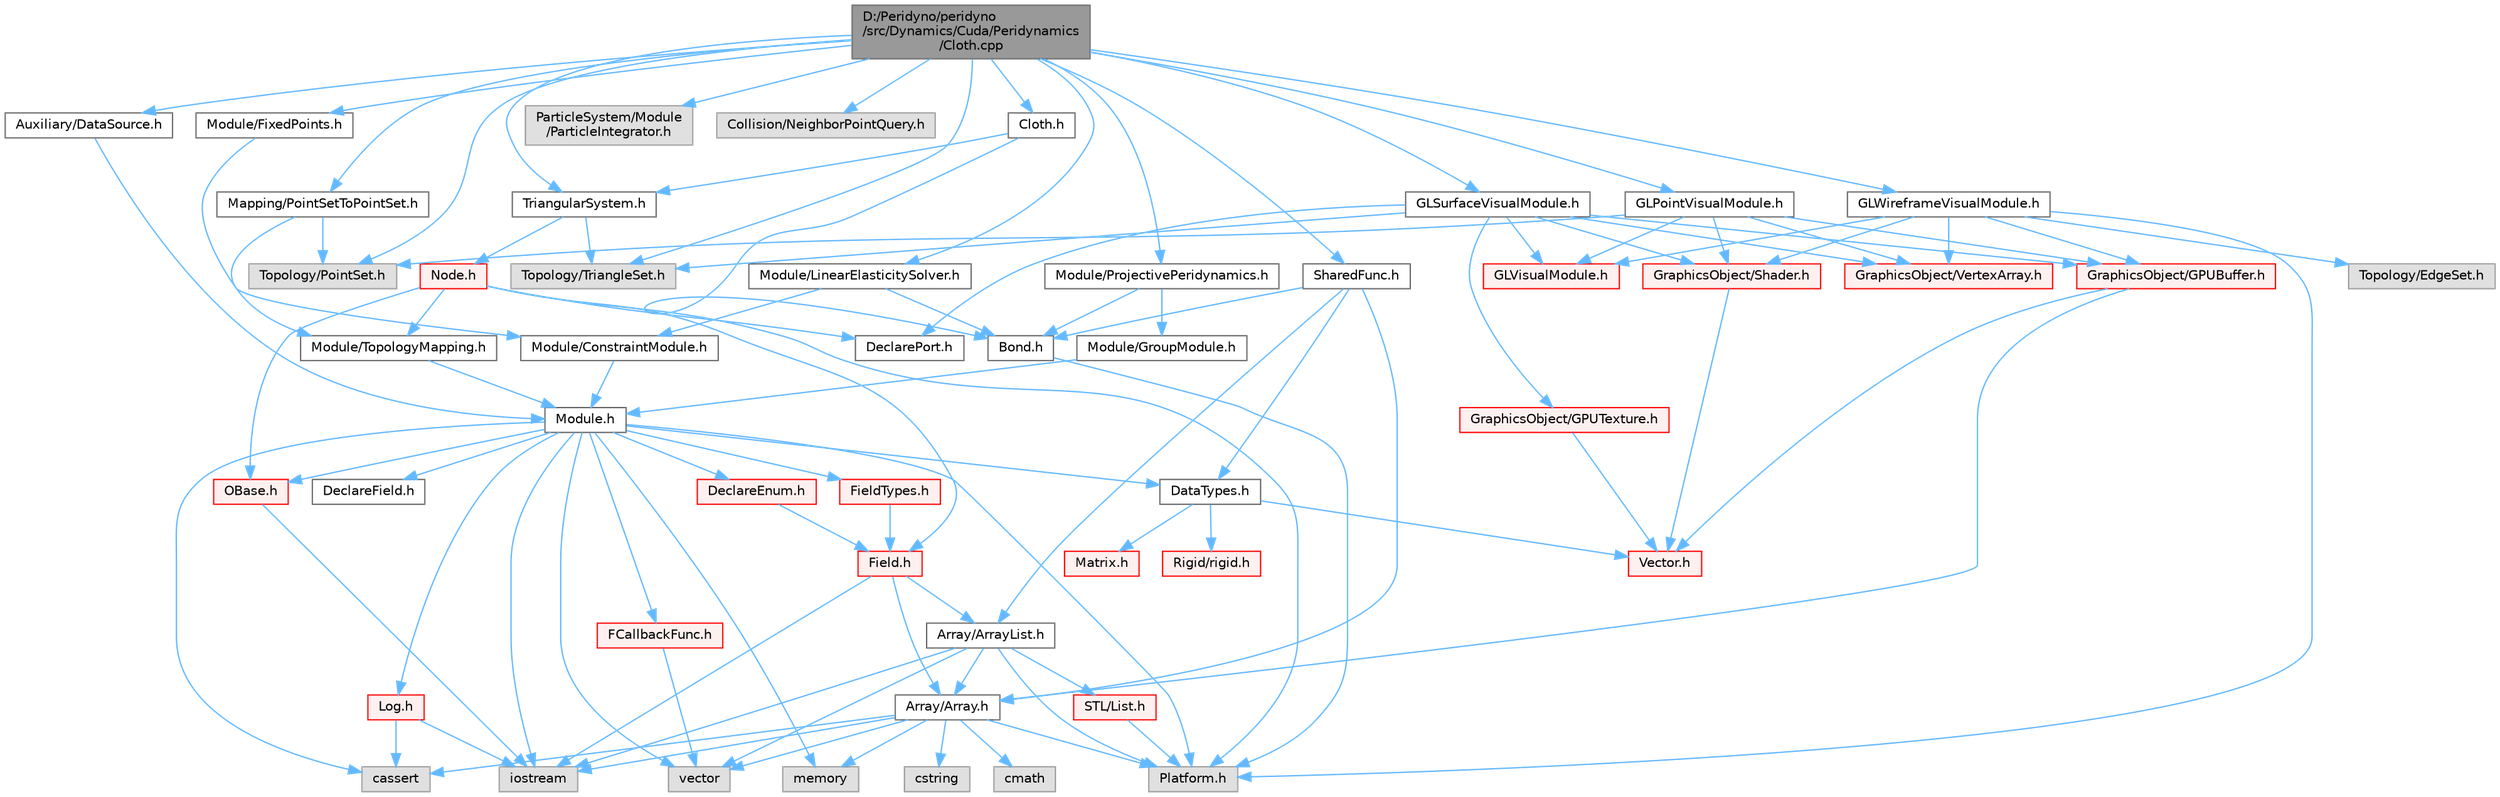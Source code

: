 digraph "D:/Peridyno/peridyno/src/Dynamics/Cuda/Peridynamics/Cloth.cpp"
{
 // LATEX_PDF_SIZE
  bgcolor="transparent";
  edge [fontname=Helvetica,fontsize=10,labelfontname=Helvetica,labelfontsize=10];
  node [fontname=Helvetica,fontsize=10,shape=box,height=0.2,width=0.4];
  Node1 [id="Node000001",label="D:/Peridyno/peridyno\l/src/Dynamics/Cuda/Peridynamics\l/Cloth.cpp",height=0.2,width=0.4,color="gray40", fillcolor="grey60", style="filled", fontcolor="black",tooltip=" "];
  Node1 -> Node2 [id="edge1_Node000001_Node000002",color="steelblue1",style="solid",tooltip=" "];
  Node2 [id="Node000002",label="Cloth.h",height=0.2,width=0.4,color="grey40", fillcolor="white", style="filled",URL="$_cloth_8h.html",tooltip=" "];
  Node2 -> Node3 [id="edge2_Node000002_Node000003",color="steelblue1",style="solid",tooltip=" "];
  Node3 [id="Node000003",label="TriangularSystem.h",height=0.2,width=0.4,color="grey40", fillcolor="white", style="filled",URL="$_triangular_system_8h.html",tooltip=" "];
  Node3 -> Node4 [id="edge3_Node000003_Node000004",color="steelblue1",style="solid",tooltip=" "];
  Node4 [id="Node000004",label="Node.h",height=0.2,width=0.4,color="red", fillcolor="#FFF0F0", style="filled",URL="$_node_8h.html",tooltip=" "];
  Node4 -> Node5 [id="edge4_Node000004_Node000005",color="steelblue1",style="solid",tooltip=" "];
  Node5 [id="Node000005",label="OBase.h",height=0.2,width=0.4,color="red", fillcolor="#FFF0F0", style="filled",URL="$_o_base_8h.html",tooltip=" "];
  Node5 -> Node6 [id="edge5_Node000005_Node000006",color="steelblue1",style="solid",tooltip=" "];
  Node6 [id="Node000006",label="iostream",height=0.2,width=0.4,color="grey60", fillcolor="#E0E0E0", style="filled",tooltip=" "];
  Node4 -> Node17 [id="edge6_Node000004_Node000017",color="steelblue1",style="solid",tooltip=" "];
  Node17 [id="Node000017",label="Field.h",height=0.2,width=0.4,color="red", fillcolor="#FFF0F0", style="filled",URL="$_field_8h.html",tooltip=" "];
  Node17 -> Node6 [id="edge7_Node000017_Node000006",color="steelblue1",style="solid",tooltip=" "];
  Node17 -> Node20 [id="edge8_Node000017_Node000020",color="steelblue1",style="solid",tooltip=" "];
  Node20 [id="Node000020",label="Array/Array.h",height=0.2,width=0.4,color="grey40", fillcolor="white", style="filled",URL="$_array_8h.html",tooltip=" "];
  Node20 -> Node8 [id="edge9_Node000020_Node000008",color="steelblue1",style="solid",tooltip=" "];
  Node8 [id="Node000008",label="Platform.h",height=0.2,width=0.4,color="grey60", fillcolor="#E0E0E0", style="filled",tooltip=" "];
  Node20 -> Node21 [id="edge10_Node000020_Node000021",color="steelblue1",style="solid",tooltip=" "];
  Node21 [id="Node000021",label="cassert",height=0.2,width=0.4,color="grey60", fillcolor="#E0E0E0", style="filled",tooltip=" "];
  Node20 -> Node22 [id="edge11_Node000020_Node000022",color="steelblue1",style="solid",tooltip=" "];
  Node22 [id="Node000022",label="vector",height=0.2,width=0.4,color="grey60", fillcolor="#E0E0E0", style="filled",tooltip=" "];
  Node20 -> Node6 [id="edge12_Node000020_Node000006",color="steelblue1",style="solid",tooltip=" "];
  Node20 -> Node23 [id="edge13_Node000020_Node000023",color="steelblue1",style="solid",tooltip=" "];
  Node23 [id="Node000023",label="cstring",height=0.2,width=0.4,color="grey60", fillcolor="#E0E0E0", style="filled",tooltip=" "];
  Node20 -> Node24 [id="edge14_Node000020_Node000024",color="steelblue1",style="solid",tooltip=" "];
  Node24 [id="Node000024",label="memory",height=0.2,width=0.4,color="grey60", fillcolor="#E0E0E0", style="filled",tooltip=" "];
  Node20 -> Node25 [id="edge15_Node000020_Node000025",color="steelblue1",style="solid",tooltip=" "];
  Node25 [id="Node000025",label="cmath",height=0.2,width=0.4,color="grey60", fillcolor="#E0E0E0", style="filled",tooltip=" "];
  Node17 -> Node28 [id="edge16_Node000017_Node000028",color="steelblue1",style="solid",tooltip=" "];
  Node28 [id="Node000028",label="Array/ArrayList.h",height=0.2,width=0.4,color="grey40", fillcolor="white", style="filled",URL="$_array_list_8h.html",tooltip=" "];
  Node28 -> Node22 [id="edge17_Node000028_Node000022",color="steelblue1",style="solid",tooltip=" "];
  Node28 -> Node6 [id="edge18_Node000028_Node000006",color="steelblue1",style="solid",tooltip=" "];
  Node28 -> Node8 [id="edge19_Node000028_Node000008",color="steelblue1",style="solid",tooltip=" "];
  Node28 -> Node29 [id="edge20_Node000028_Node000029",color="steelblue1",style="solid",tooltip=" "];
  Node29 [id="Node000029",label="STL/List.h",height=0.2,width=0.4,color="red", fillcolor="#FFF0F0", style="filled",URL="$_list_8h.html",tooltip=" "];
  Node29 -> Node8 [id="edge21_Node000029_Node000008",color="steelblue1",style="solid",tooltip=" "];
  Node28 -> Node20 [id="edge22_Node000028_Node000020",color="steelblue1",style="solid",tooltip=" "];
  Node4 -> Node8 [id="edge23_Node000004_Node000008",color="steelblue1",style="solid",tooltip=" "];
  Node4 -> Node70 [id="edge24_Node000004_Node000070",color="steelblue1",style="solid",tooltip=" "];
  Node70 [id="Node000070",label="DeclarePort.h",height=0.2,width=0.4,color="grey40", fillcolor="white", style="filled",URL="$_declare_port_8h.html",tooltip=" "];
  Node4 -> Node93 [id="edge25_Node000004_Node000093",color="steelblue1",style="solid",tooltip=" "];
  Node93 [id="Node000093",label="Module/TopologyMapping.h",height=0.2,width=0.4,color="grey40", fillcolor="white", style="filled",URL="$_topology_mapping_8h.html",tooltip=" "];
  Node93 -> Node73 [id="edge26_Node000093_Node000073",color="steelblue1",style="solid",tooltip=" "];
  Node73 [id="Node000073",label="Module.h",height=0.2,width=0.4,color="grey40", fillcolor="white", style="filled",URL="$_module_8h.html",tooltip=" "];
  Node73 -> Node8 [id="edge27_Node000073_Node000008",color="steelblue1",style="solid",tooltip=" "];
  Node73 -> Node24 [id="edge28_Node000073_Node000024",color="steelblue1",style="solid",tooltip=" "];
  Node73 -> Node22 [id="edge29_Node000073_Node000022",color="steelblue1",style="solid",tooltip=" "];
  Node73 -> Node21 [id="edge30_Node000073_Node000021",color="steelblue1",style="solid",tooltip=" "];
  Node73 -> Node6 [id="edge31_Node000073_Node000006",color="steelblue1",style="solid",tooltip=" "];
  Node73 -> Node5 [id="edge32_Node000073_Node000005",color="steelblue1",style="solid",tooltip=" "];
  Node73 -> Node74 [id="edge33_Node000073_Node000074",color="steelblue1",style="solid",tooltip=" "];
  Node74 [id="Node000074",label="Log.h",height=0.2,width=0.4,color="red", fillcolor="#FFF0F0", style="filled",URL="$_log_8h.html",tooltip=" "];
  Node74 -> Node6 [id="edge34_Node000074_Node000006",color="steelblue1",style="solid",tooltip=" "];
  Node74 -> Node21 [id="edge35_Node000074_Node000021",color="steelblue1",style="solid",tooltip=" "];
  Node73 -> Node83 [id="edge36_Node000073_Node000083",color="steelblue1",style="solid",tooltip=" "];
  Node83 [id="Node000083",label="DataTypes.h",height=0.2,width=0.4,color="grey40", fillcolor="white", style="filled",URL="$_data_types_8h.html",tooltip=" "];
  Node83 -> Node33 [id="edge37_Node000083_Node000033",color="steelblue1",style="solid",tooltip=" "];
  Node33 [id="Node000033",label="Vector.h",height=0.2,width=0.4,color="red", fillcolor="#FFF0F0", style="filled",URL="$_vector_8h.html",tooltip=" "];
  Node83 -> Node51 [id="edge38_Node000083_Node000051",color="steelblue1",style="solid",tooltip=" "];
  Node51 [id="Node000051",label="Matrix.h",height=0.2,width=0.4,color="red", fillcolor="#FFF0F0", style="filled",URL="$_matrix_8h.html",tooltip=" "];
  Node83 -> Node84 [id="edge39_Node000083_Node000084",color="steelblue1",style="solid",tooltip=" "];
  Node84 [id="Node000084",label="Rigid/rigid.h",height=0.2,width=0.4,color="red", fillcolor="#FFF0F0", style="filled",URL="$rigid_8h.html",tooltip=" "];
  Node73 -> Node88 [id="edge40_Node000073_Node000088",color="steelblue1",style="solid",tooltip=" "];
  Node88 [id="Node000088",label="DeclareEnum.h",height=0.2,width=0.4,color="red", fillcolor="#FFF0F0", style="filled",URL="$_declare_enum_8h.html",tooltip=" "];
  Node88 -> Node17 [id="edge41_Node000088_Node000017",color="steelblue1",style="solid",tooltip=" "];
  Node73 -> Node89 [id="edge42_Node000073_Node000089",color="steelblue1",style="solid",tooltip=" "];
  Node89 [id="Node000089",label="DeclareField.h",height=0.2,width=0.4,color="grey40", fillcolor="white", style="filled",URL="$_declare_field_8h.html",tooltip=" "];
  Node73 -> Node90 [id="edge43_Node000073_Node000090",color="steelblue1",style="solid",tooltip=" "];
  Node90 [id="Node000090",label="FCallbackFunc.h",height=0.2,width=0.4,color="red", fillcolor="#FFF0F0", style="filled",URL="$_f_callback_func_8h.html",tooltip=" "];
  Node90 -> Node22 [id="edge44_Node000090_Node000022",color="steelblue1",style="solid",tooltip=" "];
  Node73 -> Node91 [id="edge45_Node000073_Node000091",color="steelblue1",style="solid",tooltip=" "];
  Node91 [id="Node000091",label="FieldTypes.h",height=0.2,width=0.4,color="red", fillcolor="#FFF0F0", style="filled",URL="$_field_types_8h.html",tooltip=" "];
  Node91 -> Node17 [id="edge46_Node000091_Node000017",color="steelblue1",style="solid",tooltip=" "];
  Node3 -> Node97 [id="edge47_Node000003_Node000097",color="steelblue1",style="solid",tooltip=" "];
  Node97 [id="Node000097",label="Topology/TriangleSet.h",height=0.2,width=0.4,color="grey60", fillcolor="#E0E0E0", style="filled",tooltip=" "];
  Node2 -> Node98 [id="edge48_Node000002_Node000098",color="steelblue1",style="solid",tooltip=" "];
  Node98 [id="Node000098",label="Bond.h",height=0.2,width=0.4,color="grey40", fillcolor="white", style="filled",URL="$_bond_8h.html",tooltip=" "];
  Node98 -> Node8 [id="edge49_Node000098_Node000008",color="steelblue1",style="solid",tooltip=" "];
  Node1 -> Node97 [id="edge50_Node000001_Node000097",color="steelblue1",style="solid",tooltip=" "];
  Node1 -> Node99 [id="edge51_Node000001_Node000099",color="steelblue1",style="solid",tooltip=" "];
  Node99 [id="Node000099",label="Topology/PointSet.h",height=0.2,width=0.4,color="grey60", fillcolor="#E0E0E0", style="filled",tooltip=" "];
  Node1 -> Node100 [id="edge52_Node000001_Node000100",color="steelblue1",style="solid",tooltip=" "];
  Node100 [id="Node000100",label="Mapping/PointSetToPointSet.h",height=0.2,width=0.4,color="grey40", fillcolor="white", style="filled",URL="$_point_set_to_point_set_8h.html",tooltip=" "];
  Node100 -> Node93 [id="edge53_Node000100_Node000093",color="steelblue1",style="solid",tooltip=" "];
  Node100 -> Node99 [id="edge54_Node000100_Node000099",color="steelblue1",style="solid",tooltip=" "];
  Node1 -> Node101 [id="edge55_Node000001_Node000101",color="steelblue1",style="solid",tooltip=" "];
  Node101 [id="Node000101",label="ParticleSystem/Module\l/ParticleIntegrator.h",height=0.2,width=0.4,color="grey60", fillcolor="#E0E0E0", style="filled",tooltip=" "];
  Node1 -> Node102 [id="edge56_Node000001_Node000102",color="steelblue1",style="solid",tooltip=" "];
  Node102 [id="Node000102",label="Collision/NeighborPointQuery.h",height=0.2,width=0.4,color="grey60", fillcolor="#E0E0E0", style="filled",tooltip=" "];
  Node1 -> Node103 [id="edge57_Node000001_Node000103",color="steelblue1",style="solid",tooltip=" "];
  Node103 [id="Node000103",label="Module/LinearElasticitySolver.h",height=0.2,width=0.4,color="grey40", fillcolor="white", style="filled",URL="$_linear_elasticity_solver_8h.html",tooltip=" "];
  Node103 -> Node104 [id="edge58_Node000103_Node000104",color="steelblue1",style="solid",tooltip=" "];
  Node104 [id="Node000104",label="Module/ConstraintModule.h",height=0.2,width=0.4,color="grey40", fillcolor="white", style="filled",URL="$_constraint_module_8h.html",tooltip=" "];
  Node104 -> Node73 [id="edge59_Node000104_Node000073",color="steelblue1",style="solid",tooltip=" "];
  Node103 -> Node98 [id="edge60_Node000103_Node000098",color="steelblue1",style="solid",tooltip=" "];
  Node1 -> Node105 [id="edge61_Node000001_Node000105",color="steelblue1",style="solid",tooltip=" "];
  Node105 [id="Node000105",label="Module/ProjectivePeridynamics.h",height=0.2,width=0.4,color="grey40", fillcolor="white", style="filled",URL="$_projective_peridynamics_8h.html",tooltip=" "];
  Node105 -> Node106 [id="edge62_Node000105_Node000106",color="steelblue1",style="solid",tooltip=" "];
  Node106 [id="Node000106",label="Module/GroupModule.h",height=0.2,width=0.4,color="grey40", fillcolor="white", style="filled",URL="$_group_module_8h.html",tooltip=" "];
  Node106 -> Node73 [id="edge63_Node000106_Node000073",color="steelblue1",style="solid",tooltip=" "];
  Node105 -> Node98 [id="edge64_Node000105_Node000098",color="steelblue1",style="solid",tooltip=" "];
  Node1 -> Node107 [id="edge65_Node000001_Node000107",color="steelblue1",style="solid",tooltip=" "];
  Node107 [id="Node000107",label="Module/FixedPoints.h",height=0.2,width=0.4,color="grey40", fillcolor="white", style="filled",URL="$_fixed_points_8h.html",tooltip=" "];
  Node107 -> Node104 [id="edge66_Node000107_Node000104",color="steelblue1",style="solid",tooltip=" "];
  Node1 -> Node108 [id="edge67_Node000001_Node000108",color="steelblue1",style="solid",tooltip=" "];
  Node108 [id="Node000108",label="Auxiliary/DataSource.h",height=0.2,width=0.4,color="grey40", fillcolor="white", style="filled",URL="$_data_source_8h.html",tooltip=" "];
  Node108 -> Node73 [id="edge68_Node000108_Node000073",color="steelblue1",style="solid",tooltip=" "];
  Node1 -> Node109 [id="edge69_Node000001_Node000109",color="steelblue1",style="solid",tooltip=" "];
  Node109 [id="Node000109",label="SharedFunc.h",height=0.2,width=0.4,color="grey40", fillcolor="white", style="filled",URL="$_shared_func_8h.html",tooltip=" "];
  Node109 -> Node20 [id="edge70_Node000109_Node000020",color="steelblue1",style="solid",tooltip=" "];
  Node109 -> Node28 [id="edge71_Node000109_Node000028",color="steelblue1",style="solid",tooltip=" "];
  Node109 -> Node98 [id="edge72_Node000109_Node000098",color="steelblue1",style="solid",tooltip=" "];
  Node109 -> Node83 [id="edge73_Node000109_Node000083",color="steelblue1",style="solid",tooltip=" "];
  Node1 -> Node3 [id="edge74_Node000001_Node000003",color="steelblue1",style="solid",tooltip=" "];
  Node1 -> Node110 [id="edge75_Node000001_Node000110",color="steelblue1",style="solid",tooltip=" "];
  Node110 [id="Node000110",label="GLPointVisualModule.h",height=0.2,width=0.4,color="grey40", fillcolor="white", style="filled",URL="$_g_l_point_visual_module_8h.html",tooltip=" "];
  Node110 -> Node99 [id="edge76_Node000110_Node000099",color="steelblue1",style="solid",tooltip=" "];
  Node110 -> Node111 [id="edge77_Node000110_Node000111",color="steelblue1",style="solid",tooltip=" "];
  Node111 [id="Node000111",label="GLVisualModule.h",height=0.2,width=0.4,color="red", fillcolor="#FFF0F0", style="filled",URL="$_g_l_visual_module_8h.html",tooltip=" "];
  Node110 -> Node116 [id="edge78_Node000110_Node000116",color="steelblue1",style="solid",tooltip=" "];
  Node116 [id="Node000116",label="GraphicsObject/GPUBuffer.h",height=0.2,width=0.4,color="red", fillcolor="#FFF0F0", style="filled",URL="$_g_p_u_buffer_8h.html",tooltip=" "];
  Node116 -> Node20 [id="edge79_Node000116_Node000020",color="steelblue1",style="solid",tooltip=" "];
  Node116 -> Node33 [id="edge80_Node000116_Node000033",color="steelblue1",style="solid",tooltip=" "];
  Node110 -> Node119 [id="edge81_Node000110_Node000119",color="steelblue1",style="solid",tooltip=" "];
  Node119 [id="Node000119",label="GraphicsObject/VertexArray.h",height=0.2,width=0.4,color="red", fillcolor="#FFF0F0", style="filled",URL="$_vertex_array_8h.html",tooltip=" "];
  Node110 -> Node120 [id="edge82_Node000110_Node000120",color="steelblue1",style="solid",tooltip=" "];
  Node120 [id="Node000120",label="GraphicsObject/Shader.h",height=0.2,width=0.4,color="red", fillcolor="#FFF0F0", style="filled",URL="$_shader_8h.html",tooltip=" "];
  Node120 -> Node33 [id="edge83_Node000120_Node000033",color="steelblue1",style="solid",tooltip=" "];
  Node1 -> Node121 [id="edge84_Node000001_Node000121",color="steelblue1",style="solid",tooltip=" "];
  Node121 [id="Node000121",label="GLWireframeVisualModule.h",height=0.2,width=0.4,color="grey40", fillcolor="white", style="filled",URL="$_g_l_wireframe_visual_module_8h.html",tooltip=" "];
  Node121 -> Node8 [id="edge85_Node000121_Node000008",color="steelblue1",style="solid",tooltip=" "];
  Node121 -> Node122 [id="edge86_Node000121_Node000122",color="steelblue1",style="solid",tooltip=" "];
  Node122 [id="Node000122",label="Topology/EdgeSet.h",height=0.2,width=0.4,color="grey60", fillcolor="#E0E0E0", style="filled",tooltip=" "];
  Node121 -> Node111 [id="edge87_Node000121_Node000111",color="steelblue1",style="solid",tooltip=" "];
  Node121 -> Node116 [id="edge88_Node000121_Node000116",color="steelblue1",style="solid",tooltip=" "];
  Node121 -> Node119 [id="edge89_Node000121_Node000119",color="steelblue1",style="solid",tooltip=" "];
  Node121 -> Node120 [id="edge90_Node000121_Node000120",color="steelblue1",style="solid",tooltip=" "];
  Node1 -> Node123 [id="edge91_Node000001_Node000123",color="steelblue1",style="solid",tooltip=" "];
  Node123 [id="Node000123",label="GLSurfaceVisualModule.h",height=0.2,width=0.4,color="grey40", fillcolor="white", style="filled",URL="$_g_l_surface_visual_module_8h.html",tooltip=" "];
  Node123 -> Node70 [id="edge92_Node000123_Node000070",color="steelblue1",style="solid",tooltip=" "];
  Node123 -> Node97 [id="edge93_Node000123_Node000097",color="steelblue1",style="solid",tooltip=" "];
  Node123 -> Node111 [id="edge94_Node000123_Node000111",color="steelblue1",style="solid",tooltip=" "];
  Node123 -> Node116 [id="edge95_Node000123_Node000116",color="steelblue1",style="solid",tooltip=" "];
  Node123 -> Node124 [id="edge96_Node000123_Node000124",color="steelblue1",style="solid",tooltip=" "];
  Node124 [id="Node000124",label="GraphicsObject/GPUTexture.h",height=0.2,width=0.4,color="red", fillcolor="#FFF0F0", style="filled",URL="$_g_p_u_texture_8h.html",tooltip=" "];
  Node124 -> Node33 [id="edge97_Node000124_Node000033",color="steelblue1",style="solid",tooltip=" "];
  Node123 -> Node119 [id="edge98_Node000123_Node000119",color="steelblue1",style="solid",tooltip=" "];
  Node123 -> Node120 [id="edge99_Node000123_Node000120",color="steelblue1",style="solid",tooltip=" "];
}
